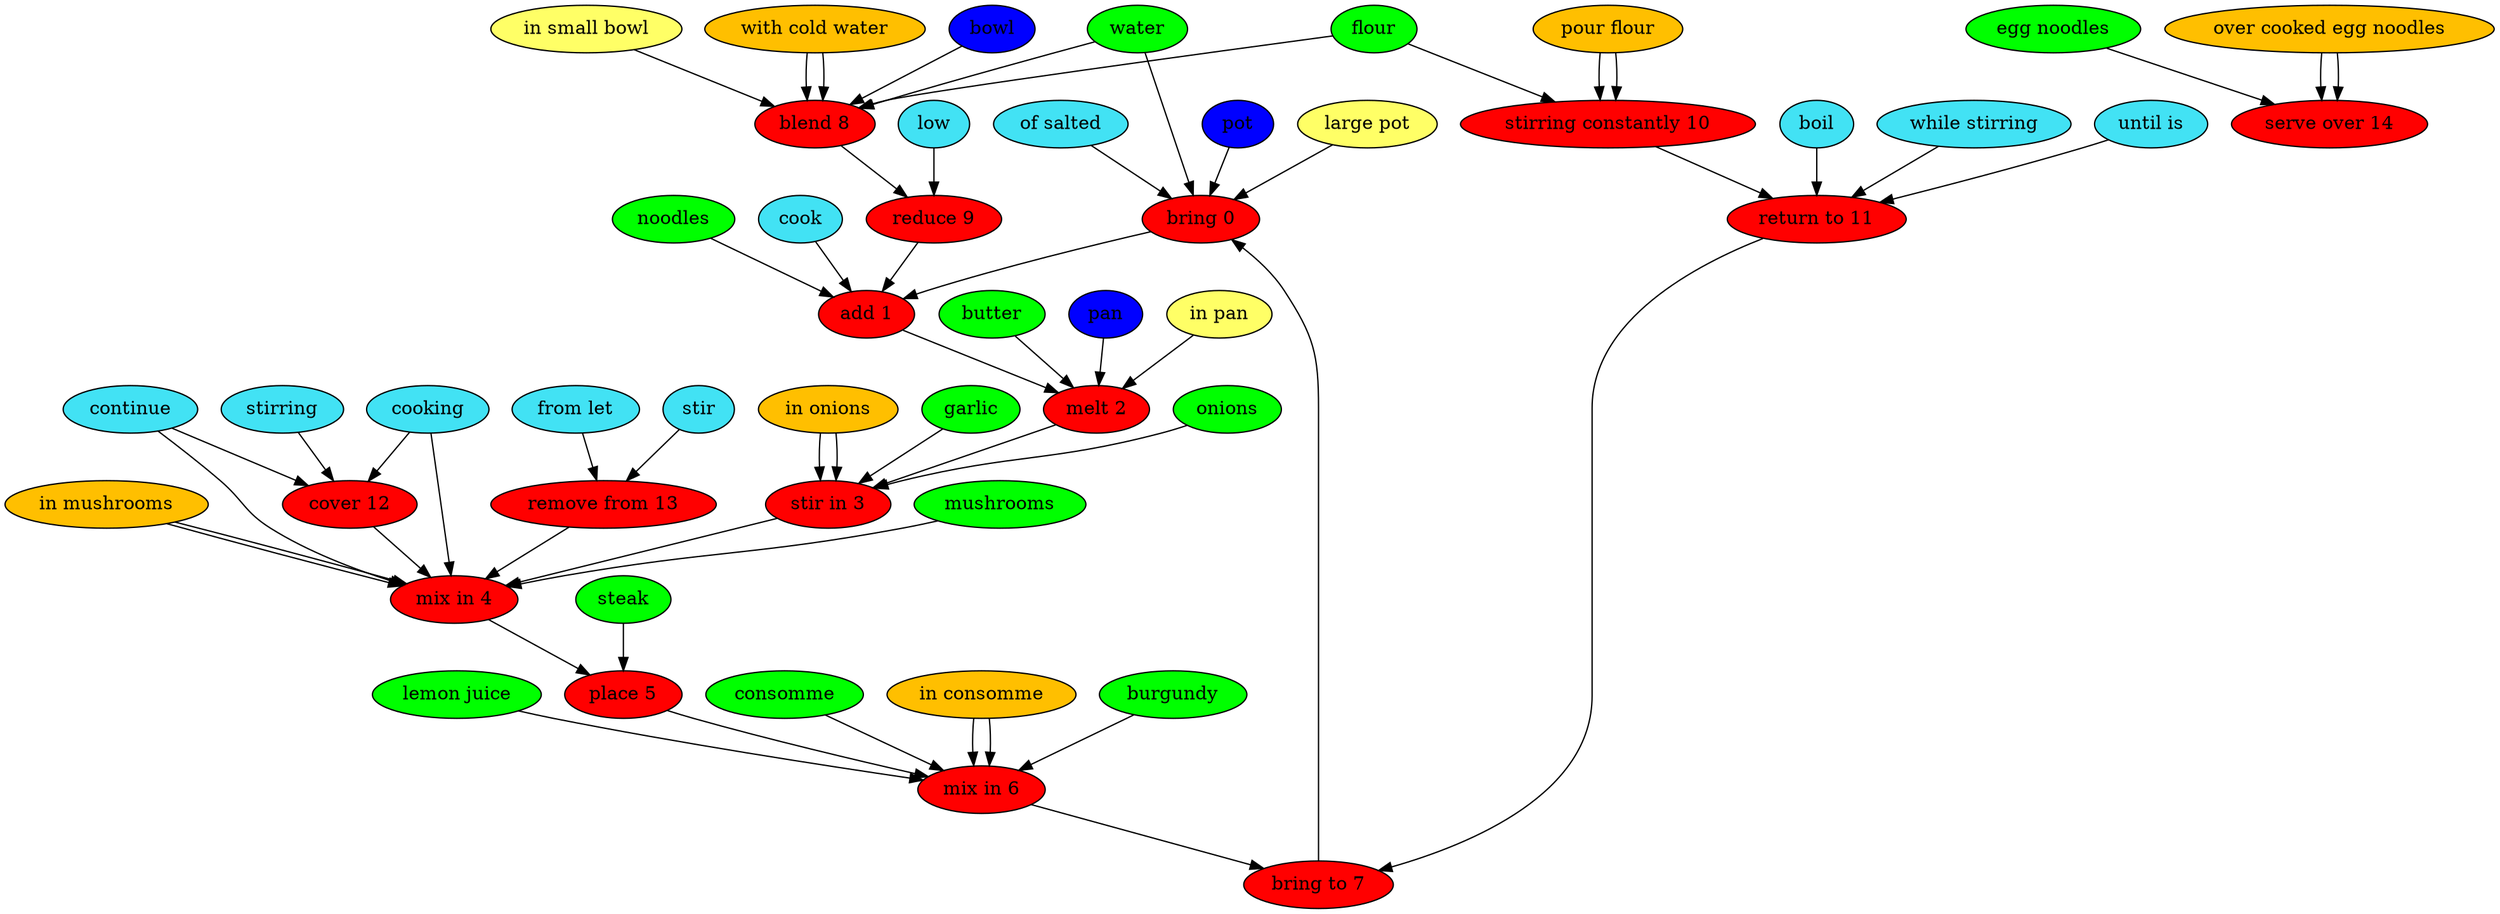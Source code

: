 digraph G {
"bring 0" [style=filled, fillcolor=red];
"of salted" [style=filled, fillcolor="#42e2f4"];
"of salted" -> "bring 0";
water [style=filled, fillcolor=green];
water -> "bring 0";
pot [style=filled, fillcolor="#0000ff"];
pot -> "bring 0";
"large pot" [style=filled, fillcolor="#ffff66"];
"large pot" -> "bring 0";
"add 1" [style=filled, fillcolor=red];
cook [style=filled, fillcolor="#42e2f4"];
cook -> "add 1";
noodles [style=filled, fillcolor=green];
noodles -> "add 1";
"melt 2" [style=filled, fillcolor=red];
butter [style=filled, fillcolor=green];
butter -> "melt 2";
pan [style=filled, fillcolor="#0000ff"];
pan -> "melt 2";
"in pan" [style=filled, fillcolor="#ffff66"];
"in pan" -> "melt 2";
"stir in 3" [style=filled, fillcolor=red];
onions [style=filled, fillcolor=green];
onions -> "stir in 3";
"in onions" [style=filled, fillcolor="#01DFA5"];
"in onions" -> "stir in 3";
garlic [style=filled, fillcolor=green];
garlic -> "stir in 3";
"in onions" [style=filled, fillcolor="#FFBF00"];
"in onions" -> "stir in 3";
"mix in 4" [style=filled, fillcolor=red];
continue [style=filled, fillcolor="#42e2f4"];
continue -> "mix in 4";
cooking [style=filled, fillcolor="#42e2f4"];
cooking -> "mix in 4";
mushrooms [style=filled, fillcolor=green];
mushrooms -> "mix in 4";
"in mushrooms" [style=filled, fillcolor="#01DFA5"];
"in mushrooms" -> "mix in 4";
"in mushrooms" [style=filled, fillcolor="#FFBF00"];
"in mushrooms" -> "mix in 4";
"place 5" [style=filled, fillcolor=red];
steak [style=filled, fillcolor=green];
steak -> "place 5";
"mix in 6" [style=filled, fillcolor=red];
consomme [style=filled, fillcolor=green];
consomme -> "mix in 6";
"in consomme" [style=filled, fillcolor="#01DFA5"];
"in consomme" -> "mix in 6";
burgundy [style=filled, fillcolor=green];
burgundy -> "mix in 6";
"lemon juice" [style=filled, fillcolor=green];
"lemon juice" -> "mix in 6";
"in consomme" [style=filled, fillcolor="#FFBF00"];
"in consomme" -> "mix in 6";
"bring to 7" [style=filled, fillcolor=red];
"blend 8" [style=filled, fillcolor=red];
flour [style=filled, fillcolor=green];
flour -> "blend 8";
water [style=filled, fillcolor=green];
water -> "blend 8";
"with cold water" [style=filled, fillcolor="#01DFA5"];
"with cold water" -> "blend 8";
bowl [style=filled, fillcolor="#0000ff"];
bowl -> "blend 8";
"in small bowl" [style=filled, fillcolor="#ffff66"];
"in small bowl" -> "blend 8";
"with cold water" [style=filled, fillcolor="#FFBF00"];
"with cold water" -> "blend 8";
"reduce 9" [style=filled, fillcolor=red];
low [style=filled, fillcolor="#42e2f4"];
low -> "reduce 9";
"stirring constantly 10" [style=filled, fillcolor=red];
flour [style=filled, fillcolor=green];
flour -> "stirring constantly 10";
"pour flour" [style=filled, fillcolor="#01DFA5"];
"pour flour" -> "stirring constantly 10";
"pour flour" [style=filled, fillcolor="#FFBF00"];
"pour flour" -> "stirring constantly 10";
"return to 11" [style=filled, fillcolor=red];
boil [style=filled, fillcolor="#42e2f4"];
boil -> "return to 11";
"while stirring" [style=filled, fillcolor="#42e2f4"];
"while stirring" -> "return to 11";
"until is" [style=filled, fillcolor="#42e2f4"];
"until is" -> "return to 11";
"cover 12" [style=filled, fillcolor=red];
continue [style=filled, fillcolor="#42e2f4"];
continue -> "cover 12";
cooking [style=filled, fillcolor="#42e2f4"];
cooking -> "cover 12";
stirring [style=filled, fillcolor="#42e2f4"];
stirring -> "cover 12";
"remove from 13" [style=filled, fillcolor=red];
"from let" [style=filled, fillcolor="#42e2f4"];
"from let" -> "remove from 13";
stir [style=filled, fillcolor="#42e2f4"];
stir -> "remove from 13";
"serve over 14" [style=filled, fillcolor=red];
"egg noodles" [style=filled, fillcolor=green];
"egg noodles" -> "serve over 14";
"over cooked egg noodles" [style=filled, fillcolor="#01DFA5"];
"over cooked egg noodles" -> "serve over 14";
"over cooked egg noodles" [style=filled, fillcolor="#FFBF00"];
"over cooked egg noodles" -> "serve over 14";
"bring 0" -> "add 1";
"add 1" -> "melt 2";
"melt 2" -> "stir in 3";
"stir in 3" -> "mix in 4";
"mix in 4" -> "place 5";
"place 5" -> "mix in 6";
"mix in 6" -> "bring to 7";
"bring to 7" -> "bring 0";
"blend 8" -> "reduce 9";
"reduce 9" -> "add 1";
"stirring constantly 10" -> "return to 11";
"return to 11" -> "bring to 7";
"cover 12" -> "mix in 4";
"remove from 13" -> "mix in 4";
}
